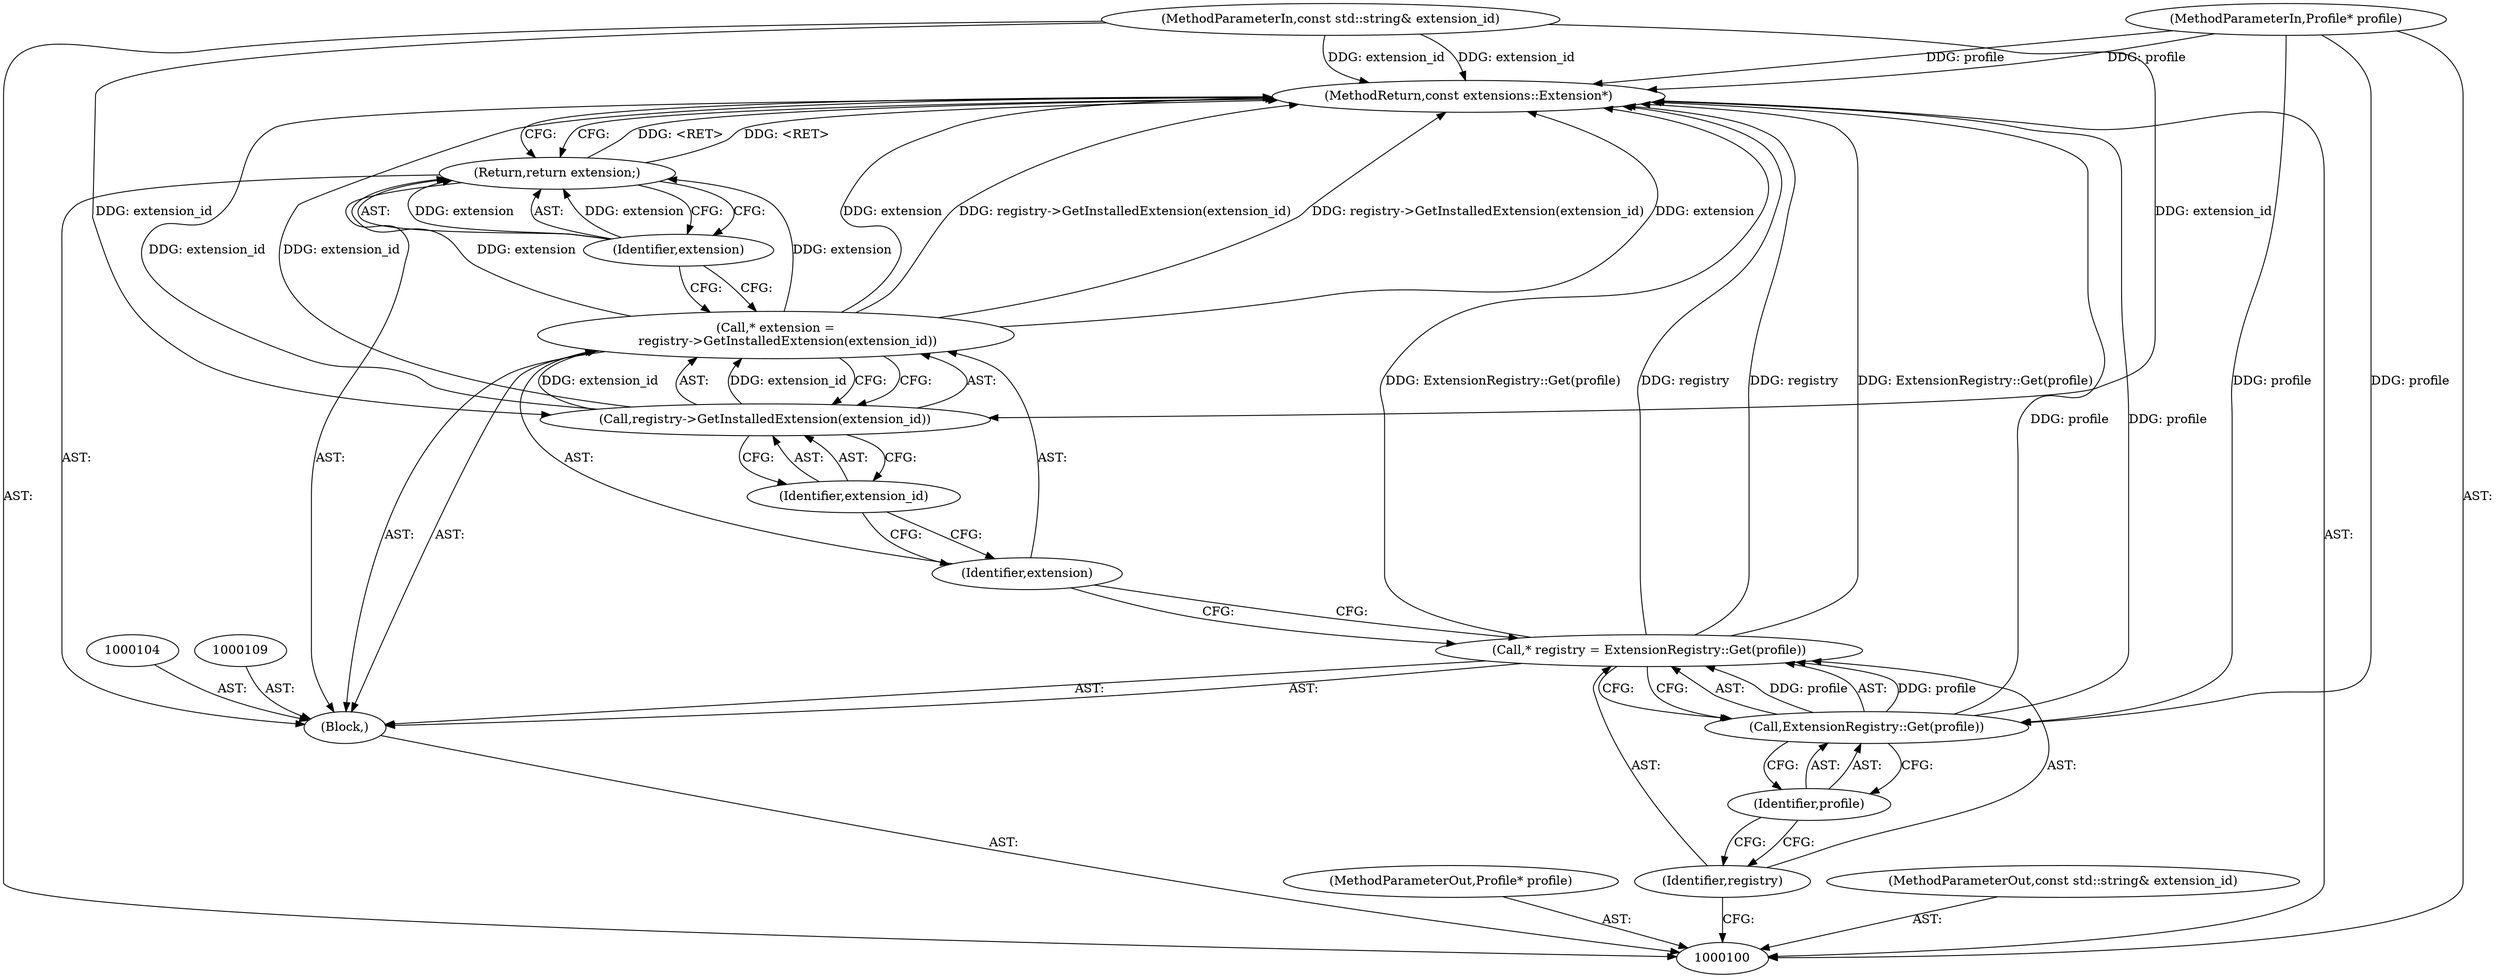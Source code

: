 digraph "0_Chrome_db93178bcaaf7e99ebb18bd51fa99b2feaf47e1f_0" {
"1000116" [label="(MethodReturn,const extensions::Extension*)"];
"1000101" [label="(MethodParameterIn,Profile* profile)"];
"1000137" [label="(MethodParameterOut,Profile* profile)"];
"1000102" [label="(MethodParameterIn,const std::string& extension_id)"];
"1000138" [label="(MethodParameterOut,const std::string& extension_id)"];
"1000103" [label="(Block,)"];
"1000105" [label="(Call,* registry = ExtensionRegistry::Get(profile))"];
"1000106" [label="(Identifier,registry)"];
"1000107" [label="(Call,ExtensionRegistry::Get(profile))"];
"1000108" [label="(Identifier,profile)"];
"1000110" [label="(Call,* extension =\n      registry->GetInstalledExtension(extension_id))"];
"1000111" [label="(Identifier,extension)"];
"1000113" [label="(Identifier,extension_id)"];
"1000112" [label="(Call,registry->GetInstalledExtension(extension_id))"];
"1000115" [label="(Identifier,extension)"];
"1000114" [label="(Return,return extension;)"];
"1000116" -> "1000100"  [label="AST: "];
"1000116" -> "1000114"  [label="CFG: "];
"1000107" -> "1000116"  [label="DDG: profile"];
"1000105" -> "1000116"  [label="DDG: ExtensionRegistry::Get(profile)"];
"1000105" -> "1000116"  [label="DDG: registry"];
"1000110" -> "1000116"  [label="DDG: extension"];
"1000110" -> "1000116"  [label="DDG: registry->GetInstalledExtension(extension_id)"];
"1000102" -> "1000116"  [label="DDG: extension_id"];
"1000112" -> "1000116"  [label="DDG: extension_id"];
"1000101" -> "1000116"  [label="DDG: profile"];
"1000114" -> "1000116"  [label="DDG: <RET>"];
"1000101" -> "1000100"  [label="AST: "];
"1000101" -> "1000116"  [label="DDG: profile"];
"1000101" -> "1000107"  [label="DDG: profile"];
"1000137" -> "1000100"  [label="AST: "];
"1000102" -> "1000100"  [label="AST: "];
"1000102" -> "1000116"  [label="DDG: extension_id"];
"1000102" -> "1000112"  [label="DDG: extension_id"];
"1000138" -> "1000100"  [label="AST: "];
"1000103" -> "1000100"  [label="AST: "];
"1000104" -> "1000103"  [label="AST: "];
"1000105" -> "1000103"  [label="AST: "];
"1000109" -> "1000103"  [label="AST: "];
"1000110" -> "1000103"  [label="AST: "];
"1000114" -> "1000103"  [label="AST: "];
"1000105" -> "1000103"  [label="AST: "];
"1000105" -> "1000107"  [label="CFG: "];
"1000106" -> "1000105"  [label="AST: "];
"1000107" -> "1000105"  [label="AST: "];
"1000111" -> "1000105"  [label="CFG: "];
"1000105" -> "1000116"  [label="DDG: ExtensionRegistry::Get(profile)"];
"1000105" -> "1000116"  [label="DDG: registry"];
"1000107" -> "1000105"  [label="DDG: profile"];
"1000106" -> "1000105"  [label="AST: "];
"1000106" -> "1000100"  [label="CFG: "];
"1000108" -> "1000106"  [label="CFG: "];
"1000107" -> "1000105"  [label="AST: "];
"1000107" -> "1000108"  [label="CFG: "];
"1000108" -> "1000107"  [label="AST: "];
"1000105" -> "1000107"  [label="CFG: "];
"1000107" -> "1000116"  [label="DDG: profile"];
"1000107" -> "1000105"  [label="DDG: profile"];
"1000101" -> "1000107"  [label="DDG: profile"];
"1000108" -> "1000107"  [label="AST: "];
"1000108" -> "1000106"  [label="CFG: "];
"1000107" -> "1000108"  [label="CFG: "];
"1000110" -> "1000103"  [label="AST: "];
"1000110" -> "1000112"  [label="CFG: "];
"1000111" -> "1000110"  [label="AST: "];
"1000112" -> "1000110"  [label="AST: "];
"1000115" -> "1000110"  [label="CFG: "];
"1000110" -> "1000116"  [label="DDG: extension"];
"1000110" -> "1000116"  [label="DDG: registry->GetInstalledExtension(extension_id)"];
"1000112" -> "1000110"  [label="DDG: extension_id"];
"1000110" -> "1000114"  [label="DDG: extension"];
"1000111" -> "1000110"  [label="AST: "];
"1000111" -> "1000105"  [label="CFG: "];
"1000113" -> "1000111"  [label="CFG: "];
"1000113" -> "1000112"  [label="AST: "];
"1000113" -> "1000111"  [label="CFG: "];
"1000112" -> "1000113"  [label="CFG: "];
"1000112" -> "1000110"  [label="AST: "];
"1000112" -> "1000113"  [label="CFG: "];
"1000113" -> "1000112"  [label="AST: "];
"1000110" -> "1000112"  [label="CFG: "];
"1000112" -> "1000116"  [label="DDG: extension_id"];
"1000112" -> "1000110"  [label="DDG: extension_id"];
"1000102" -> "1000112"  [label="DDG: extension_id"];
"1000115" -> "1000114"  [label="AST: "];
"1000115" -> "1000110"  [label="CFG: "];
"1000114" -> "1000115"  [label="CFG: "];
"1000115" -> "1000114"  [label="DDG: extension"];
"1000114" -> "1000103"  [label="AST: "];
"1000114" -> "1000115"  [label="CFG: "];
"1000115" -> "1000114"  [label="AST: "];
"1000116" -> "1000114"  [label="CFG: "];
"1000114" -> "1000116"  [label="DDG: <RET>"];
"1000115" -> "1000114"  [label="DDG: extension"];
"1000110" -> "1000114"  [label="DDG: extension"];
}
